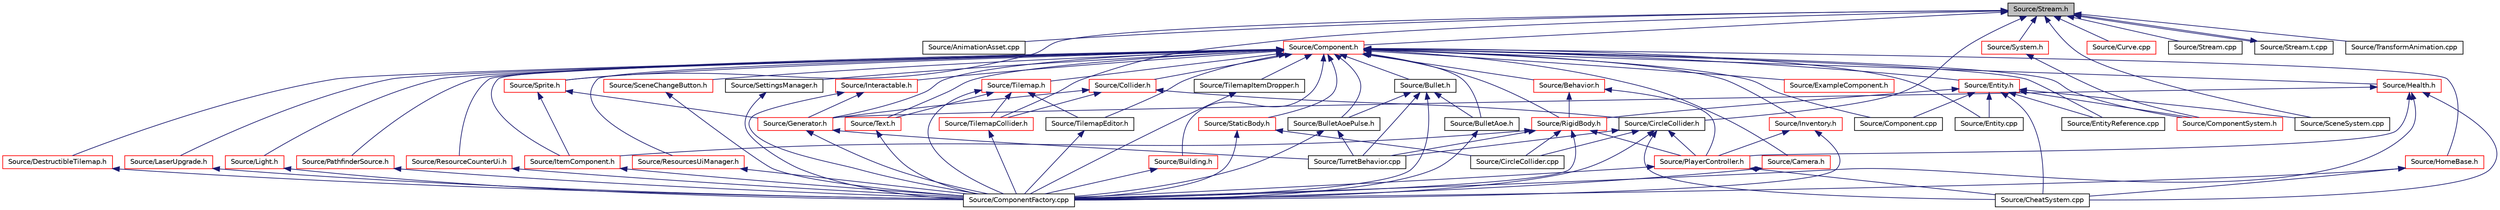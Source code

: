digraph "Source/Stream.h"
{
 // LATEX_PDF_SIZE
  edge [fontname="Helvetica",fontsize="10",labelfontname="Helvetica",labelfontsize="10"];
  node [fontname="Helvetica",fontsize="10",shape=record];
  Node1 [label="Source/Stream.h",height=0.2,width=0.4,color="black", fillcolor="grey75", style="filled", fontcolor="black",tooltip="JSON File reading/writing."];
  Node1 -> Node2 [dir="back",color="midnightblue",fontsize="10",style="solid",fontname="Helvetica"];
  Node2 [label="Source/AnimationAsset.cpp",height=0.2,width=0.4,color="black", fillcolor="white", style="filled",URL="$AnimationAsset_8cpp.html",tooltip="Asset that contains information about a spritesheet animation."];
  Node1 -> Node3 [dir="back",color="midnightblue",fontsize="10",style="solid",fontname="Helvetica"];
  Node3 [label="Source/CircleCollider.h",height=0.2,width=0.4,color="black", fillcolor="white", style="filled",URL="$CircleCollider_8h.html",tooltip="Circle-shaped collider."];
  Node3 -> Node4 [dir="back",color="midnightblue",fontsize="10",style="solid",fontname="Helvetica"];
  Node4 [label="Source/CheatSystem.cpp",height=0.2,width=0.4,color="black", fillcolor="white", style="filled",URL="$CheatSystem_8cpp.html",tooltip="CheatSystem Class definition."];
  Node3 -> Node5 [dir="back",color="midnightblue",fontsize="10",style="solid",fontname="Helvetica"];
  Node5 [label="Source/CircleCollider.cpp",height=0.2,width=0.4,color="black", fillcolor="white", style="filled",URL="$CircleCollider_8cpp.html",tooltip="Circle-shaped collider."];
  Node3 -> Node6 [dir="back",color="midnightblue",fontsize="10",style="solid",fontname="Helvetica"];
  Node6 [label="Source/ComponentFactory.cpp",height=0.2,width=0.4,color="black", fillcolor="white", style="filled",URL="$ComponentFactory_8cpp.html",tooltip="Definitions for the component factory class."];
  Node3 -> Node7 [dir="back",color="midnightblue",fontsize="10",style="solid",fontname="Helvetica"];
  Node7 [label="Source/PlayerController.h",height=0.2,width=0.4,color="red", fillcolor="white", style="filled",URL="$PlayerController_8h.html",tooltip="PlayerController Behaviour Class."];
  Node7 -> Node4 [dir="back",color="midnightblue",fontsize="10",style="solid",fontname="Helvetica"];
  Node7 -> Node6 [dir="back",color="midnightblue",fontsize="10",style="solid",fontname="Helvetica"];
  Node3 -> Node10 [dir="back",color="midnightblue",fontsize="10",style="solid",fontname="Helvetica"];
  Node10 [label="Source/TurretBehavior.cpp",height=0.2,width=0.4,color="black", fillcolor="white", style="filled",URL="$TurretBehavior_8cpp.html",tooltip="Behavior Compenent for Basic Turret"];
  Node1 -> Node11 [dir="back",color="midnightblue",fontsize="10",style="solid",fontname="Helvetica"];
  Node11 [label="Source/Component.h",height=0.2,width=0.4,color="red", fillcolor="white", style="filled",URL="$Component_8h.html",tooltip="Virtual component header."];
  Node11 -> Node12 [dir="back",color="midnightblue",fontsize="10",style="solid",fontname="Helvetica"];
  Node12 [label="Source/Behavior.h",height=0.2,width=0.4,color="red", fillcolor="white", style="filled",URL="$Behavior_8h.html",tooltip="Virtual behavior component header."];
  Node12 -> Node7 [dir="back",color="midnightblue",fontsize="10",style="solid",fontname="Helvetica"];
  Node12 -> Node60 [dir="back",color="midnightblue",fontsize="10",style="solid",fontname="Helvetica"];
  Node60 [label="Source/RigidBody.h",height=0.2,width=0.4,color="red", fillcolor="white", style="filled",URL="$RigidBody_8h_source.html",tooltip=" "];
  Node60 -> Node5 [dir="back",color="midnightblue",fontsize="10",style="solid",fontname="Helvetica"];
  Node60 -> Node6 [dir="back",color="midnightblue",fontsize="10",style="solid",fontname="Helvetica"];
  Node60 -> Node74 [dir="back",color="midnightblue",fontsize="10",style="solid",fontname="Helvetica"];
  Node74 [label="Source/ItemComponent.h",height=0.2,width=0.4,color="red", fillcolor="white", style="filled",URL="$ItemComponent_8h.html",tooltip="Item in the world that can be picked up."];
  Node74 -> Node6 [dir="back",color="midnightblue",fontsize="10",style="solid",fontname="Helvetica"];
  Node60 -> Node7 [dir="back",color="midnightblue",fontsize="10",style="solid",fontname="Helvetica"];
  Node60 -> Node10 [dir="back",color="midnightblue",fontsize="10",style="solid",fontname="Helvetica"];
  Node11 -> Node79 [dir="back",color="midnightblue",fontsize="10",style="solid",fontname="Helvetica"];
  Node79 [label="Source/Building.h",height=0.2,width=0.4,color="red", fillcolor="white", style="filled",URL="$Building_8h.html",tooltip="Building Component Class."];
  Node79 -> Node6 [dir="back",color="midnightblue",fontsize="10",style="solid",fontname="Helvetica"];
  Node11 -> Node80 [dir="back",color="midnightblue",fontsize="10",style="solid",fontname="Helvetica"];
  Node80 [label="Source/Bullet.h",height=0.2,width=0.4,color="black", fillcolor="white", style="filled",URL="$Bullet_8h_source.html",tooltip=" "];
  Node80 -> Node81 [dir="back",color="midnightblue",fontsize="10",style="solid",fontname="Helvetica"];
  Node81 [label="Source/BulletAoe.h",height=0.2,width=0.4,color="black", fillcolor="white", style="filled",URL="$BulletAoe_8h_source.html",tooltip=" "];
  Node81 -> Node6 [dir="back",color="midnightblue",fontsize="10",style="solid",fontname="Helvetica"];
  Node80 -> Node82 [dir="back",color="midnightblue",fontsize="10",style="solid",fontname="Helvetica"];
  Node82 [label="Source/BulletAoePulse.h",height=0.2,width=0.4,color="black", fillcolor="white", style="filled",URL="$BulletAoePulse_8h_source.html",tooltip=" "];
  Node82 -> Node6 [dir="back",color="midnightblue",fontsize="10",style="solid",fontname="Helvetica"];
  Node82 -> Node10 [dir="back",color="midnightblue",fontsize="10",style="solid",fontname="Helvetica"];
  Node80 -> Node6 [dir="back",color="midnightblue",fontsize="10",style="solid",fontname="Helvetica"];
  Node80 -> Node10 [dir="back",color="midnightblue",fontsize="10",style="solid",fontname="Helvetica"];
  Node11 -> Node81 [dir="back",color="midnightblue",fontsize="10",style="solid",fontname="Helvetica"];
  Node11 -> Node82 [dir="back",color="midnightblue",fontsize="10",style="solid",fontname="Helvetica"];
  Node11 -> Node83 [dir="back",color="midnightblue",fontsize="10",style="solid",fontname="Helvetica"];
  Node83 [label="Source/Camera.h",height=0.2,width=0.4,color="red", fillcolor="white", style="filled",URL="$Camera_8h.html",tooltip="Camera component for rendering."];
  Node83 -> Node6 [dir="back",color="midnightblue",fontsize="10",style="solid",fontname="Helvetica"];
  Node11 -> Node94 [dir="back",color="midnightblue",fontsize="10",style="solid",fontname="Helvetica"];
  Node94 [label="Source/Collider.h",height=0.2,width=0.4,color="red", fillcolor="white", style="filled",URL="$Collider_8h.html",tooltip="Base component for detecting collisions."];
  Node94 -> Node3 [dir="back",color="midnightblue",fontsize="10",style="solid",fontname="Helvetica"];
  Node94 -> Node24 [dir="back",color="midnightblue",fontsize="10",style="solid",fontname="Helvetica"];
  Node24 [label="Source/Generator.h",height=0.2,width=0.4,color="red", fillcolor="white", style="filled",URL="$Generator_8h_source.html",tooltip=" "];
  Node24 -> Node6 [dir="back",color="midnightblue",fontsize="10",style="solid",fontname="Helvetica"];
  Node24 -> Node10 [dir="back",color="midnightblue",fontsize="10",style="solid",fontname="Helvetica"];
  Node94 -> Node95 [dir="back",color="midnightblue",fontsize="10",style="solid",fontname="Helvetica"];
  Node95 [label="Source/TilemapCollider.h",height=0.2,width=0.4,color="red", fillcolor="white", style="filled",URL="$TilemapCollider_8h.html",tooltip="tilemap collider"];
  Node95 -> Node6 [dir="back",color="midnightblue",fontsize="10",style="solid",fontname="Helvetica"];
  Node11 -> Node96 [dir="back",color="midnightblue",fontsize="10",style="solid",fontname="Helvetica"];
  Node96 [label="Source/Component.cpp",height=0.2,width=0.4,color="black", fillcolor="white", style="filled",URL="$Component_8cpp.html",tooltip="Virtual component header."];
  Node11 -> Node97 [dir="back",color="midnightblue",fontsize="10",style="solid",fontname="Helvetica"];
  Node97 [label="Source/ComponentSystem.h",height=0.2,width=0.4,color="red", fillcolor="white", style="filled",URL="$ComponentSystem_8h.html",tooltip="System that keeps track of a specific kind of Component."];
  Node11 -> Node105 [dir="back",color="midnightblue",fontsize="10",style="solid",fontname="Helvetica"];
  Node105 [label="Source/DestructibleTilemap.h",height=0.2,width=0.4,color="red", fillcolor="white", style="filled",URL="$DestructibleTilemap_8h.html",tooltip="Component responsible for handling the breaking of tiles with varrying strengths."];
  Node105 -> Node6 [dir="back",color="midnightblue",fontsize="10",style="solid",fontname="Helvetica"];
  Node11 -> Node101 [dir="back",color="midnightblue",fontsize="10",style="solid",fontname="Helvetica"];
  Node101 [label="Source/Entity.cpp",height=0.2,width=0.4,color="black", fillcolor="white", style="filled",URL="$Entity_8cpp.html",tooltip="Function definitions for the Entity class."];
  Node11 -> Node106 [dir="back",color="midnightblue",fontsize="10",style="solid",fontname="Helvetica"];
  Node106 [label="Source/Entity.h",height=0.2,width=0.4,color="red", fillcolor="white", style="filled",URL="$Entity_8h.html",tooltip="Entity class which holds Components."];
  Node106 -> Node4 [dir="back",color="midnightblue",fontsize="10",style="solid",fontname="Helvetica"];
  Node106 -> Node96 [dir="back",color="midnightblue",fontsize="10",style="solid",fontname="Helvetica"];
  Node106 -> Node97 [dir="back",color="midnightblue",fontsize="10",style="solid",fontname="Helvetica"];
  Node106 -> Node101 [dir="back",color="midnightblue",fontsize="10",style="solid",fontname="Helvetica"];
  Node106 -> Node135 [dir="back",color="midnightblue",fontsize="10",style="solid",fontname="Helvetica"];
  Node135 [label="Source/EntityReference.cpp",height=0.2,width=0.4,color="black", fillcolor="white", style="filled",URL="$EntityReference_8cpp.html",tooltip="a reference to an Entity in the scene"];
  Node106 -> Node60 [dir="back",color="midnightblue",fontsize="10",style="solid",fontname="Helvetica"];
  Node106 -> Node132 [dir="back",color="midnightblue",fontsize="10",style="solid",fontname="Helvetica"];
  Node132 [label="Source/SceneSystem.cpp",height=0.2,width=0.4,color="black", fillcolor="white", style="filled",URL="$SceneSystem_8cpp.html",tooltip="handles the process of resetting and changing scenes"];
  Node11 -> Node135 [dir="back",color="midnightblue",fontsize="10",style="solid",fontname="Helvetica"];
  Node11 -> Node142 [dir="back",color="midnightblue",fontsize="10",style="solid",fontname="Helvetica"];
  Node142 [label="Source/ExampleComponent.h",height=0.2,width=0.4,color="red", fillcolor="white", style="filled",URL="$ExampleComponent_8h.html",tooltip="DESCRIPTION HERE."];
  Node11 -> Node24 [dir="back",color="midnightblue",fontsize="10",style="solid",fontname="Helvetica"];
  Node11 -> Node144 [dir="back",color="midnightblue",fontsize="10",style="solid",fontname="Helvetica"];
  Node144 [label="Source/Health.h",height=0.2,width=0.4,color="red", fillcolor="white", style="filled",URL="$Health_8h_source.html",tooltip=" "];
  Node144 -> Node4 [dir="back",color="midnightblue",fontsize="10",style="solid",fontname="Helvetica"];
  Node144 -> Node6 [dir="back",color="midnightblue",fontsize="10",style="solid",fontname="Helvetica"];
  Node144 -> Node24 [dir="back",color="midnightblue",fontsize="10",style="solid",fontname="Helvetica"];
  Node144 -> Node7 [dir="back",color="midnightblue",fontsize="10",style="solid",fontname="Helvetica"];
  Node11 -> Node145 [dir="back",color="midnightblue",fontsize="10",style="solid",fontname="Helvetica"];
  Node145 [label="Source/HomeBase.h",height=0.2,width=0.4,color="red", fillcolor="white", style="filled",URL="$HomeBase_8h_source.html",tooltip=" "];
  Node145 -> Node4 [dir="back",color="midnightblue",fontsize="10",style="solid",fontname="Helvetica"];
  Node145 -> Node6 [dir="back",color="midnightblue",fontsize="10",style="solid",fontname="Helvetica"];
  Node11 -> Node146 [dir="back",color="midnightblue",fontsize="10",style="solid",fontname="Helvetica"];
  Node146 [label="Source/Interactable.h",height=0.2,width=0.4,color="red", fillcolor="white", style="filled",URL="$Interactable_8h.html",tooltip="Component which can be interacted with by pressing a button when nearby."];
  Node146 -> Node6 [dir="back",color="midnightblue",fontsize="10",style="solid",fontname="Helvetica"];
  Node146 -> Node24 [dir="back",color="midnightblue",fontsize="10",style="solid",fontname="Helvetica"];
  Node11 -> Node147 [dir="back",color="midnightblue",fontsize="10",style="solid",fontname="Helvetica"];
  Node147 [label="Source/Inventory.h",height=0.2,width=0.4,color="red", fillcolor="white", style="filled",URL="$Inventory_8h.html",tooltip="Inventory component that stores items."];
  Node147 -> Node6 [dir="back",color="midnightblue",fontsize="10",style="solid",fontname="Helvetica"];
  Node147 -> Node7 [dir="back",color="midnightblue",fontsize="10",style="solid",fontname="Helvetica"];
  Node11 -> Node74 [dir="back",color="midnightblue",fontsize="10",style="solid",fontname="Helvetica"];
  Node11 -> Node148 [dir="back",color="midnightblue",fontsize="10",style="solid",fontname="Helvetica"];
  Node148 [label="Source/LaserUpgrade.h",height=0.2,width=0.4,color="red", fillcolor="white", style="filled",URL="$LaserUpgrade_8h.html",tooltip="collectable upgrade to the player's MiningLaser"];
  Node148 -> Node6 [dir="back",color="midnightblue",fontsize="10",style="solid",fontname="Helvetica"];
  Node11 -> Node149 [dir="back",color="midnightblue",fontsize="10",style="solid",fontname="Helvetica"];
  Node149 [label="Source/Light.h",height=0.2,width=0.4,color="red", fillcolor="white", style="filled",URL="$Light_8h.html",tooltip="Light source component. It shines."];
  Node149 -> Node6 [dir="back",color="midnightblue",fontsize="10",style="solid",fontname="Helvetica"];
  Node11 -> Node150 [dir="back",color="midnightblue",fontsize="10",style="solid",fontname="Helvetica"];
  Node150 [label="Source/PathfinderSource.h",height=0.2,width=0.4,color="red", fillcolor="white", style="filled",URL="$PathfinderSource_8h.html",tooltip="Defines parent entity as the map for pathfinding."];
  Node150 -> Node6 [dir="back",color="midnightblue",fontsize="10",style="solid",fontname="Helvetica"];
  Node11 -> Node151 [dir="back",color="midnightblue",fontsize="10",style="solid",fontname="Helvetica"];
  Node151 [label="Source/ResourceCounterUi.h",height=0.2,width=0.4,color="red", fillcolor="white", style="filled",URL="$ResourceCounterUi_8h.html",tooltip="Ui Component that displays a resource sprite and a count."];
  Node151 -> Node6 [dir="back",color="midnightblue",fontsize="10",style="solid",fontname="Helvetica"];
  Node11 -> Node111 [dir="back",color="midnightblue",fontsize="10",style="solid",fontname="Helvetica"];
  Node111 [label="Source/ResourcesUiManager.h",height=0.2,width=0.4,color="red", fillcolor="white", style="filled",URL="$ResourcesUiManager_8h.html",tooltip="Component that manages the UI for displaying what resources a player currently has."];
  Node111 -> Node6 [dir="back",color="midnightblue",fontsize="10",style="solid",fontname="Helvetica"];
  Node11 -> Node60 [dir="back",color="midnightblue",fontsize="10",style="solid",fontname="Helvetica"];
  Node11 -> Node152 [dir="back",color="midnightblue",fontsize="10",style="solid",fontname="Helvetica"];
  Node152 [label="Source/SceneChangeButton.h",height=0.2,width=0.4,color="red", fillcolor="white", style="filled",URL="$SceneChangeButton_8h.html",tooltip="Component that changes the scene when clicked."];
  Node152 -> Node6 [dir="back",color="midnightblue",fontsize="10",style="solid",fontname="Helvetica"];
  Node11 -> Node112 [dir="back",color="midnightblue",fontsize="10",style="solid",fontname="Helvetica"];
  Node112 [label="Source/SettingsManager.h",height=0.2,width=0.4,color="black", fillcolor="white", style="filled",URL="$SettingsManager_8h.html",tooltip="Settings Manager Class."];
  Node112 -> Node6 [dir="back",color="midnightblue",fontsize="10",style="solid",fontname="Helvetica"];
  Node11 -> Node113 [dir="back",color="midnightblue",fontsize="10",style="solid",fontname="Helvetica"];
  Node113 [label="Source/Sprite.h",height=0.2,width=0.4,color="red", fillcolor="white", style="filled",URL="$Sprite_8h_source.html",tooltip=" "];
  Node113 -> Node24 [dir="back",color="midnightblue",fontsize="10",style="solid",fontname="Helvetica"];
  Node113 -> Node74 [dir="back",color="midnightblue",fontsize="10",style="solid",fontname="Helvetica"];
  Node11 -> Node153 [dir="back",color="midnightblue",fontsize="10",style="solid",fontname="Helvetica"];
  Node153 [label="Source/StaticBody.h",height=0.2,width=0.4,color="red", fillcolor="white", style="filled",URL="$StaticBody_8h.html",tooltip="pysics body which can be collided with and does not move"];
  Node153 -> Node5 [dir="back",color="midnightblue",fontsize="10",style="solid",fontname="Helvetica"];
  Node153 -> Node6 [dir="back",color="midnightblue",fontsize="10",style="solid",fontname="Helvetica"];
  Node11 -> Node139 [dir="back",color="midnightblue",fontsize="10",style="solid",fontname="Helvetica"];
  Node139 [label="Source/Text.h",height=0.2,width=0.4,color="red", fillcolor="white", style="filled",URL="$Text_8h.html",tooltip="Component that makes use of Tilemap to draw text."];
  Node139 -> Node6 [dir="back",color="midnightblue",fontsize="10",style="solid",fontname="Helvetica"];
  Node11 -> Node138 [dir="back",color="midnightblue",fontsize="10",style="solid",fontname="Helvetica"];
  Node138 [label="Source/Tilemap.h",height=0.2,width=0.4,color="red", fillcolor="white", style="filled",URL="$Tilemap_8h.html",tooltip="Tilemap component - loads and manages a tilemap array."];
  Node138 -> Node6 [dir="back",color="midnightblue",fontsize="10",style="solid",fontname="Helvetica"];
  Node138 -> Node139 [dir="back",color="midnightblue",fontsize="10",style="solid",fontname="Helvetica"];
  Node138 -> Node95 [dir="back",color="midnightblue",fontsize="10",style="solid",fontname="Helvetica"];
  Node138 -> Node120 [dir="back",color="midnightblue",fontsize="10",style="solid",fontname="Helvetica"];
  Node120 [label="Source/TilemapEditor.h",height=0.2,width=0.4,color="black", fillcolor="white", style="filled",URL="$TilemapEditor_8h.html",tooltip="Component that allows direct editing of a Tilemap."];
  Node120 -> Node6 [dir="back",color="midnightblue",fontsize="10",style="solid",fontname="Helvetica"];
  Node11 -> Node120 [dir="back",color="midnightblue",fontsize="10",style="solid",fontname="Helvetica"];
  Node11 -> Node121 [dir="back",color="midnightblue",fontsize="10",style="solid",fontname="Helvetica"];
  Node121 [label="Source/TilemapItemDropper.h",height=0.2,width=0.4,color="black", fillcolor="white", style="filled",URL="$TilemapItemDropper_8h.html",tooltip="Drops an item whenever a tile is broken."];
  Node121 -> Node6 [dir="back",color="midnightblue",fontsize="10",style="solid",fontname="Helvetica"];
  Node1 -> Node163 [dir="back",color="midnightblue",fontsize="10",style="solid",fontname="Helvetica"];
  Node163 [label="Source/Curve.cpp",height=0.2,width=0.4,color="red", fillcolor="white", style="filled",URL="$Curve_8cpp.html",tooltip="class for interpolating between sequences of values"];
  Node1 -> Node132 [dir="back",color="midnightblue",fontsize="10",style="solid",fontname="Helvetica"];
  Node1 -> Node113 [dir="back",color="midnightblue",fontsize="10",style="solid",fontname="Helvetica"];
  Node1 -> Node167 [dir="back",color="midnightblue",fontsize="10",style="solid",fontname="Helvetica"];
  Node167 [label="Source/Stream.cpp",height=0.2,width=0.4,color="black", fillcolor="white", style="filled",URL="$Stream_8cpp.html",tooltip="JSON File reading/writing."];
  Node1 -> Node168 [dir="back",color="midnightblue",fontsize="10",style="solid",fontname="Helvetica"];
  Node168 [label="Source/Stream.t.cpp",height=0.2,width=0.4,color="black", fillcolor="white", style="filled",URL="$Stream_8t_8cpp.html",tooltip="JSON File reading/writing."];
  Node168 -> Node1 [dir="back",color="midnightblue",fontsize="10",style="solid",fontname="Helvetica"];
  Node1 -> Node169 [dir="back",color="midnightblue",fontsize="10",style="solid",fontname="Helvetica"];
  Node169 [label="Source/System.h",height=0.2,width=0.4,color="red", fillcolor="white", style="filled",URL="$System_8h.html",tooltip="Base class for all Systems."];
  Node169 -> Node97 [dir="back",color="midnightblue",fontsize="10",style="solid",fontname="Helvetica"];
  Node1 -> Node95 [dir="back",color="midnightblue",fontsize="10",style="solid",fontname="Helvetica"];
  Node1 -> Node166 [dir="back",color="midnightblue",fontsize="10",style="solid",fontname="Helvetica"];
  Node166 [label="Source/TransformAnimation.cpp",height=0.2,width=0.4,color="black", fillcolor="white", style="filled",URL="$TransformAnimation_8cpp.html",tooltip="Asset that animates a Transform with Curves."];
}
